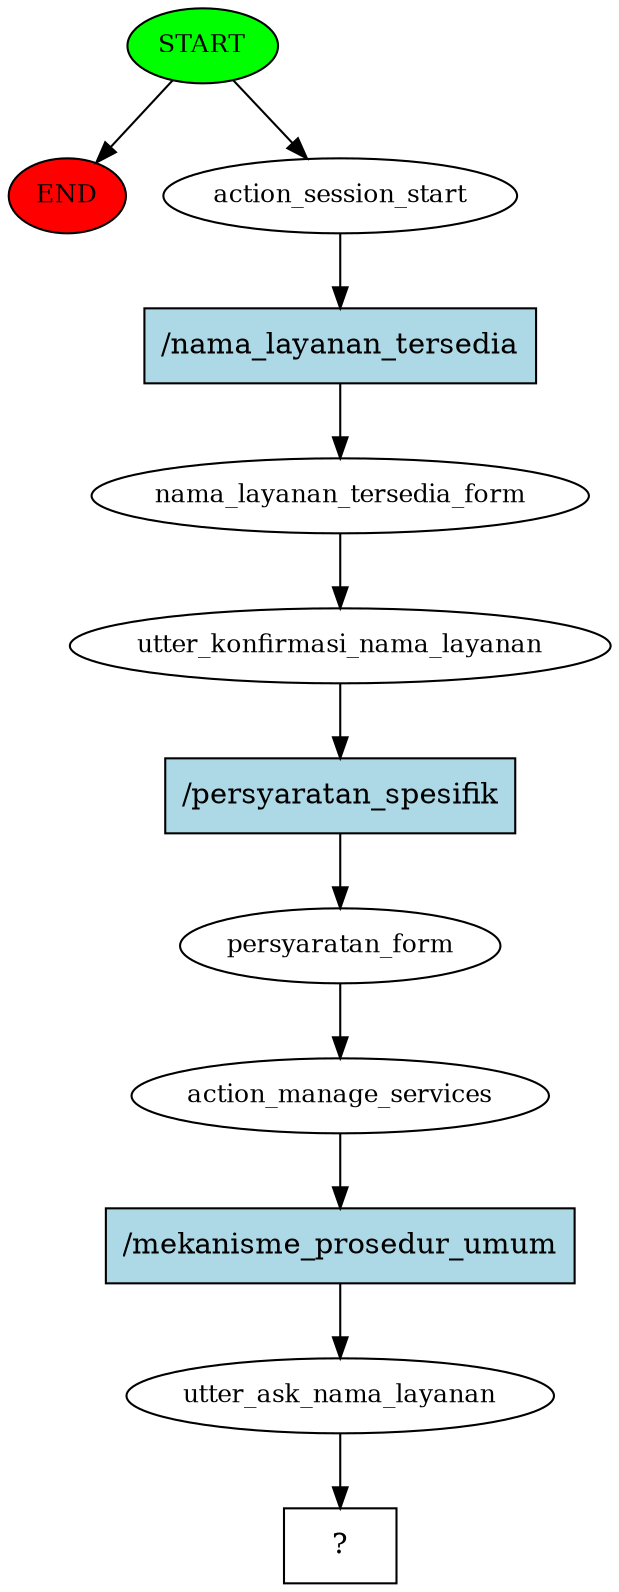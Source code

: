digraph  {
0 [class="start active", fillcolor=green, fontsize=12, label=START, style=filled];
"-1" [class=end, fillcolor=red, fontsize=12, label=END, style=filled];
1 [class=active, fontsize=12, label=action_session_start];
2 [class=active, fontsize=12, label=nama_layanan_tersedia_form];
3 [class=active, fontsize=12, label=utter_konfirmasi_nama_layanan];
4 [class=active, fontsize=12, label=persyaratan_form];
5 [class=active, fontsize=12, label=action_manage_services];
6 [class=active, fontsize=12, label=utter_ask_nama_layanan];
7 [class="intent dashed active", label="  ?  ", shape=rect];
8 [class="intent active", fillcolor=lightblue, label="/nama_layanan_tersedia", shape=rect, style=filled];
9 [class="intent active", fillcolor=lightblue, label="/persyaratan_spesifik", shape=rect, style=filled];
10 [class="intent active", fillcolor=lightblue, label="/mekanisme_prosedur_umum", shape=rect, style=filled];
0 -> "-1"  [class="", key=NONE, label=""];
0 -> 1  [class=active, key=NONE, label=""];
1 -> 8  [class=active, key=0];
2 -> 3  [class=active, key=NONE, label=""];
3 -> 9  [class=active, key=0];
4 -> 5  [class=active, key=NONE, label=""];
5 -> 10  [class=active, key=0];
6 -> 7  [class=active, key=NONE, label=""];
8 -> 2  [class=active, key=0];
9 -> 4  [class=active, key=0];
10 -> 6  [class=active, key=0];
}
